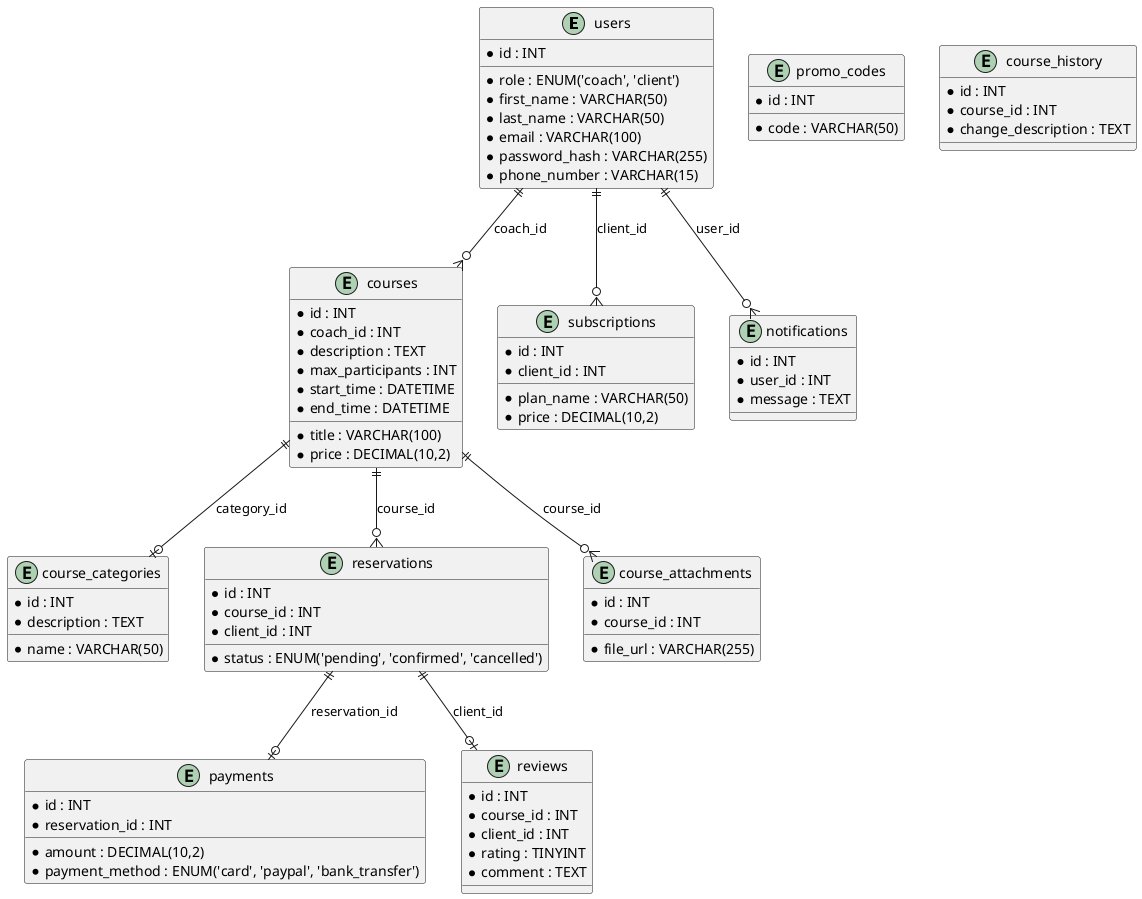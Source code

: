 -- PUML Diagram (PlantUML for Database Relationships)
@startuml coach_app
entity users {
    * id : INT
    * role : ENUM('coach', 'client')
    * first_name : VARCHAR(50)
    * last_name : VARCHAR(50)
    * email : VARCHAR(100)
    * password_hash : VARCHAR(255)
    * phone_number : VARCHAR(15)
}

entity courses {
    * id : INT
    * coach_id : INT
    * title : VARCHAR(100)
    * description : TEXT
    * max_participants : INT
    * price : DECIMAL(10,2)
    * start_time : DATETIME
    * end_time : DATETIME
}

entity course_categories {
    * id : INT
    * name : VARCHAR(50)
    * description : TEXT
}

entity reservations {
    * id : INT
    * course_id : INT
    * client_id : INT
    * status : ENUM('pending', 'confirmed', 'cancelled')
}

entity payments {
    * id : INT
    * reservation_id : INT
    * amount : DECIMAL(10,2)
    * payment_method : ENUM('card', 'paypal', 'bank_transfer')
}

entity subscriptions {
    * id : INT
    * client_id : INT
    * plan_name : VARCHAR(50)
    * price : DECIMAL(10,2)
}

entity reviews {
    * id : INT
    * course_id : INT
    * client_id : INT
    * rating : TINYINT
    * comment : TEXT
}

entity notifications {
    * id : INT
    * user_id : INT
    * message : TEXT
}

entity course_attachments {
    * id : INT
    * course_id : INT
    * file_url : VARCHAR(255)
}

entity promo_codes {
    * id : INT
    * code : VARCHAR(50)
}

entity course_history {
    * id : INT
    * course_id : INT
    * change_description : TEXT
}

users ||--o{ courses : "coach_id"
courses ||--o| course_categories : "category_id"
courses ||--o{ reservations : "course_id"
reservations ||--o| payments : "reservation_id"
reservations ||--o| reviews : "client_id"
users ||--o{ subscriptions : "client_id"
users ||--o{ notifications : "user_id"
courses ||--o{ course_attachments : "course_id"
@enduml